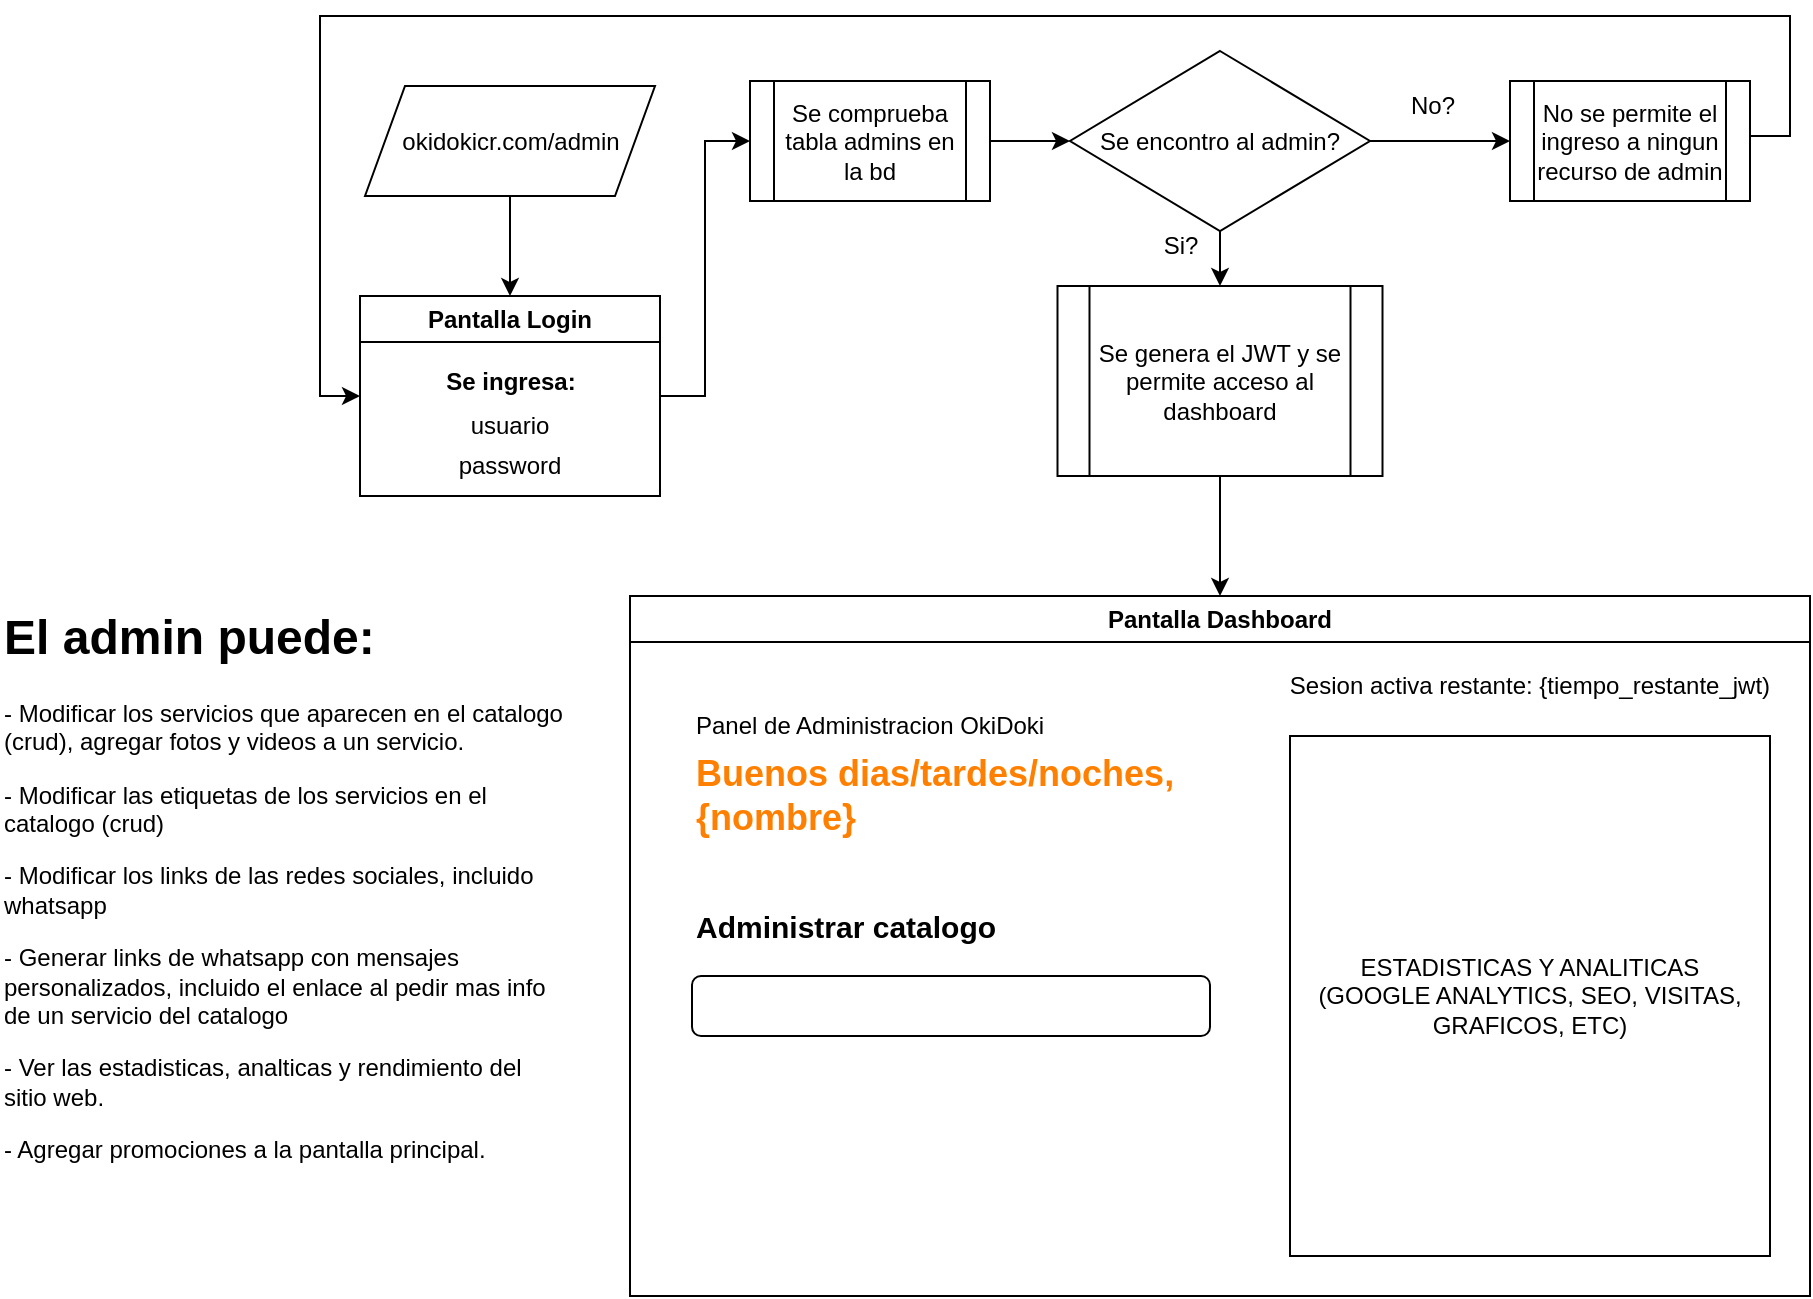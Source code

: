 <mxfile version="26.3.0">
  <diagram name="Page-1" id="zU-SJicLSPkbFSQ3UPWk">
    <mxGraphModel dx="1898" dy="1587" grid="1" gridSize="10" guides="1" tooltips="1" connect="1" arrows="1" fold="1" page="1" pageScale="1" pageWidth="850" pageHeight="1100" math="0" shadow="0">
      <root>
        <mxCell id="0" />
        <mxCell id="1" parent="0" />
        <mxCell id="99MlBlvpUXdeBiI7GxGc-5" style="edgeStyle=orthogonalEdgeStyle;rounded=0;orthogonalLoop=1;jettySize=auto;html=1;exitX=0.5;exitY=1;exitDx=0;exitDy=0;entryX=0.5;entryY=0;entryDx=0;entryDy=0;" edge="1" parent="1">
          <mxGeometry relative="1" as="geometry">
            <mxPoint x="90" y="80" as="sourcePoint" />
            <mxPoint x="90" y="130" as="targetPoint" />
          </mxGeometry>
        </mxCell>
        <mxCell id="99MlBlvpUXdeBiI7GxGc-17" style="edgeStyle=orthogonalEdgeStyle;rounded=0;orthogonalLoop=1;jettySize=auto;html=1;exitX=1;exitY=0.5;exitDx=0;exitDy=0;entryX=0;entryY=0.5;entryDx=0;entryDy=0;" edge="1" parent="1" source="99MlBlvpUXdeBiI7GxGc-9" target="99MlBlvpUXdeBiI7GxGc-15">
          <mxGeometry relative="1" as="geometry" />
        </mxCell>
        <mxCell id="99MlBlvpUXdeBiI7GxGc-9" value="Pantalla Login" style="swimlane;whiteSpace=wrap;html=1;" vertex="1" parent="1">
          <mxGeometry x="15" y="130" width="150" height="100" as="geometry" />
        </mxCell>
        <mxCell id="99MlBlvpUXdeBiI7GxGc-10" value="usuario" style="text;html=1;align=center;verticalAlign=middle;whiteSpace=wrap;rounded=0;" vertex="1" parent="99MlBlvpUXdeBiI7GxGc-9">
          <mxGeometry x="45" y="50" width="60" height="30" as="geometry" />
        </mxCell>
        <mxCell id="99MlBlvpUXdeBiI7GxGc-11" value="password" style="text;html=1;align=center;verticalAlign=middle;whiteSpace=wrap;rounded=0;" vertex="1" parent="99MlBlvpUXdeBiI7GxGc-9">
          <mxGeometry x="45" y="70" width="60" height="30" as="geometry" />
        </mxCell>
        <mxCell id="99MlBlvpUXdeBiI7GxGc-35" value="&lt;b&gt;Se ingresa:&lt;/b&gt;" style="text;html=1;align=center;verticalAlign=middle;resizable=0;points=[];autosize=1;strokeColor=none;fillColor=none;" vertex="1" parent="99MlBlvpUXdeBiI7GxGc-9">
          <mxGeometry x="30" y="28" width="90" height="30" as="geometry" />
        </mxCell>
        <mxCell id="99MlBlvpUXdeBiI7GxGc-20" style="edgeStyle=orthogonalEdgeStyle;rounded=0;orthogonalLoop=1;jettySize=auto;html=1;exitX=1;exitY=0.5;exitDx=0;exitDy=0;entryX=0;entryY=0.5;entryDx=0;entryDy=0;" edge="1" parent="1" source="99MlBlvpUXdeBiI7GxGc-15" target="99MlBlvpUXdeBiI7GxGc-19">
          <mxGeometry relative="1" as="geometry" />
        </mxCell>
        <mxCell id="99MlBlvpUXdeBiI7GxGc-15" value="Se comprueba tabla admins en la bd" style="shape=process;whiteSpace=wrap;html=1;backgroundOutline=1;" vertex="1" parent="1">
          <mxGeometry x="210" y="22.5" width="120" height="60" as="geometry" />
        </mxCell>
        <mxCell id="99MlBlvpUXdeBiI7GxGc-31" style="edgeStyle=orthogonalEdgeStyle;rounded=0;orthogonalLoop=1;jettySize=auto;html=1;exitX=0.5;exitY=1;exitDx=0;exitDy=0;entryX=0.5;entryY=0;entryDx=0;entryDy=0;" edge="1" parent="1" source="99MlBlvpUXdeBiI7GxGc-19" target="99MlBlvpUXdeBiI7GxGc-30">
          <mxGeometry relative="1" as="geometry" />
        </mxCell>
        <mxCell id="99MlBlvpUXdeBiI7GxGc-37" style="edgeStyle=orthogonalEdgeStyle;rounded=0;orthogonalLoop=1;jettySize=auto;html=1;exitX=1;exitY=0.5;exitDx=0;exitDy=0;entryX=0;entryY=0.5;entryDx=0;entryDy=0;" edge="1" parent="1" source="99MlBlvpUXdeBiI7GxGc-19" target="99MlBlvpUXdeBiI7GxGc-29">
          <mxGeometry relative="1" as="geometry" />
        </mxCell>
        <mxCell id="99MlBlvpUXdeBiI7GxGc-19" value="Se encontro al admin?" style="rhombus;whiteSpace=wrap;html=1;" vertex="1" parent="1">
          <mxGeometry x="370" y="7.5" width="150" height="90" as="geometry" />
        </mxCell>
        <mxCell id="99MlBlvpUXdeBiI7GxGc-22" value="Pantalla Dashboard" style="swimlane;whiteSpace=wrap;html=1;" vertex="1" parent="1">
          <mxGeometry x="150" y="280" width="590" height="350" as="geometry" />
        </mxCell>
        <mxCell id="99MlBlvpUXdeBiI7GxGc-38" value="ESTADISTICAS Y ANALITICAS&lt;div&gt;(GOOGLE ANALYTICS, SEO, VISITAS, GRAFICOS, ETC)&lt;/div&gt;" style="rounded=0;whiteSpace=wrap;html=1;" vertex="1" parent="99MlBlvpUXdeBiI7GxGc-22">
          <mxGeometry x="330" y="70" width="240" height="260" as="geometry" />
        </mxCell>
        <mxCell id="99MlBlvpUXdeBiI7GxGc-39" value="&lt;font style=&quot;font-size: 18px; color: rgb(255, 128, 0);&quot;&gt;&lt;b&gt;Buenos dias/tardes/noches, {nombre}&lt;/b&gt;&lt;/font&gt;" style="text;html=1;align=left;verticalAlign=middle;whiteSpace=wrap;rounded=0;" vertex="1" parent="99MlBlvpUXdeBiI7GxGc-22">
          <mxGeometry x="31.25" y="70" width="248.75" height="60" as="geometry" />
        </mxCell>
        <mxCell id="99MlBlvpUXdeBiI7GxGc-41" value="Panel de Administracion OkiDoki" style="text;html=1;align=left;verticalAlign=middle;whiteSpace=wrap;rounded=0;" vertex="1" parent="99MlBlvpUXdeBiI7GxGc-22">
          <mxGeometry x="31.25" y="50" width="238.75" height="30" as="geometry" />
        </mxCell>
        <mxCell id="99MlBlvpUXdeBiI7GxGc-42" value="Sesion activa restante: {tiempo_restante_jwt)" style="text;html=1;align=center;verticalAlign=middle;whiteSpace=wrap;rounded=0;" vertex="1" parent="99MlBlvpUXdeBiI7GxGc-22">
          <mxGeometry x="320" y="30" width="260" height="30" as="geometry" />
        </mxCell>
        <mxCell id="99MlBlvpUXdeBiI7GxGc-44" value="&lt;b&gt;&lt;font style=&quot;font-size: 15px;&quot; face=&quot;Helvetica&quot;&gt;Administrar catalogo&lt;/font&gt;&lt;/b&gt;" style="text;html=1;align=left;verticalAlign=middle;whiteSpace=wrap;rounded=0;" vertex="1" parent="99MlBlvpUXdeBiI7GxGc-22">
          <mxGeometry x="31.25" y="150" width="258.75" height="30" as="geometry" />
        </mxCell>
        <mxCell id="99MlBlvpUXdeBiI7GxGc-46" value="" style="rounded=1;whiteSpace=wrap;html=1;" vertex="1" parent="99MlBlvpUXdeBiI7GxGc-22">
          <mxGeometry x="31" y="190" width="259" height="30" as="geometry" />
        </mxCell>
        <mxCell id="99MlBlvpUXdeBiI7GxGc-26" value="Si?" style="text;html=1;align=center;verticalAlign=middle;resizable=0;points=[];autosize=1;strokeColor=none;fillColor=none;" vertex="1" parent="1">
          <mxGeometry x="405" y="90" width="40" height="30" as="geometry" />
        </mxCell>
        <mxCell id="99MlBlvpUXdeBiI7GxGc-28" value="No?" style="text;html=1;align=center;verticalAlign=middle;resizable=0;points=[];autosize=1;strokeColor=none;fillColor=none;" vertex="1" parent="1">
          <mxGeometry x="526.25" y="20" width="50" height="30" as="geometry" />
        </mxCell>
        <mxCell id="99MlBlvpUXdeBiI7GxGc-33" style="edgeStyle=orthogonalEdgeStyle;rounded=0;orthogonalLoop=1;jettySize=auto;html=1;exitX=1;exitY=0.5;exitDx=0;exitDy=0;entryX=0;entryY=0.5;entryDx=0;entryDy=0;" edge="1" parent="1" source="99MlBlvpUXdeBiI7GxGc-29" target="99MlBlvpUXdeBiI7GxGc-9">
          <mxGeometry relative="1" as="geometry">
            <mxPoint x="680" y="49.667" as="targetPoint" />
            <Array as="points">
              <mxPoint x="710" y="50" />
              <mxPoint x="730" y="50" />
              <mxPoint x="730" y="-10" />
              <mxPoint x="-5" y="-10" />
              <mxPoint x="-5" y="180" />
            </Array>
          </mxGeometry>
        </mxCell>
        <mxCell id="99MlBlvpUXdeBiI7GxGc-29" value="No se permite el ingreso a ningun recurso de admin" style="shape=process;whiteSpace=wrap;html=1;backgroundOutline=1;" vertex="1" parent="1">
          <mxGeometry x="590" y="22.5" width="120" height="60" as="geometry" />
        </mxCell>
        <mxCell id="99MlBlvpUXdeBiI7GxGc-32" style="edgeStyle=orthogonalEdgeStyle;rounded=0;orthogonalLoop=1;jettySize=auto;html=1;exitX=0.5;exitY=1;exitDx=0;exitDy=0;entryX=0.5;entryY=0;entryDx=0;entryDy=0;" edge="1" parent="1" source="99MlBlvpUXdeBiI7GxGc-30" target="99MlBlvpUXdeBiI7GxGc-22">
          <mxGeometry relative="1" as="geometry" />
        </mxCell>
        <mxCell id="99MlBlvpUXdeBiI7GxGc-30" value="Se genera el JWT y se permite acceso al dashboard" style="shape=process;whiteSpace=wrap;html=1;backgroundOutline=1;" vertex="1" parent="1">
          <mxGeometry x="363.75" y="125" width="162.5" height="95" as="geometry" />
        </mxCell>
        <mxCell id="99MlBlvpUXdeBiI7GxGc-36" value="okidokicr.com/admin" style="shape=parallelogram;perimeter=parallelogramPerimeter;whiteSpace=wrap;html=1;fixedSize=1;" vertex="1" parent="1">
          <mxGeometry x="17.5" y="25" width="145" height="55" as="geometry" />
        </mxCell>
        <mxCell id="99MlBlvpUXdeBiI7GxGc-50" value="&lt;h1 style=&quot;margin-top: 0px;&quot;&gt;El admin puede:&lt;/h1&gt;&lt;p&gt;- Modificar los servicios que aparecen en el catalogo (crud), agregar fotos y videos a un servicio.&lt;/p&gt;&lt;p&gt;- Modificar las etiquetas de los servicios en el catalogo (crud)&lt;/p&gt;&lt;p&gt;- Modificar los links de las redes sociales, incluido whatsapp&lt;/p&gt;&lt;p&gt;- Generar links de whatsapp con mensajes personalizados, incluido el enlace al pedir mas info de un servicio del catalogo&lt;/p&gt;&lt;p&gt;- Ver las estadisticas, analticas y rendimiento del sitio web.&lt;/p&gt;&lt;p&gt;- Agregar promociones a la pantalla principal.&lt;/p&gt;" style="text;html=1;whiteSpace=wrap;overflow=hidden;rounded=0;" vertex="1" parent="1">
          <mxGeometry x="-165" y="280" width="285" height="290" as="geometry" />
        </mxCell>
      </root>
    </mxGraphModel>
  </diagram>
</mxfile>
